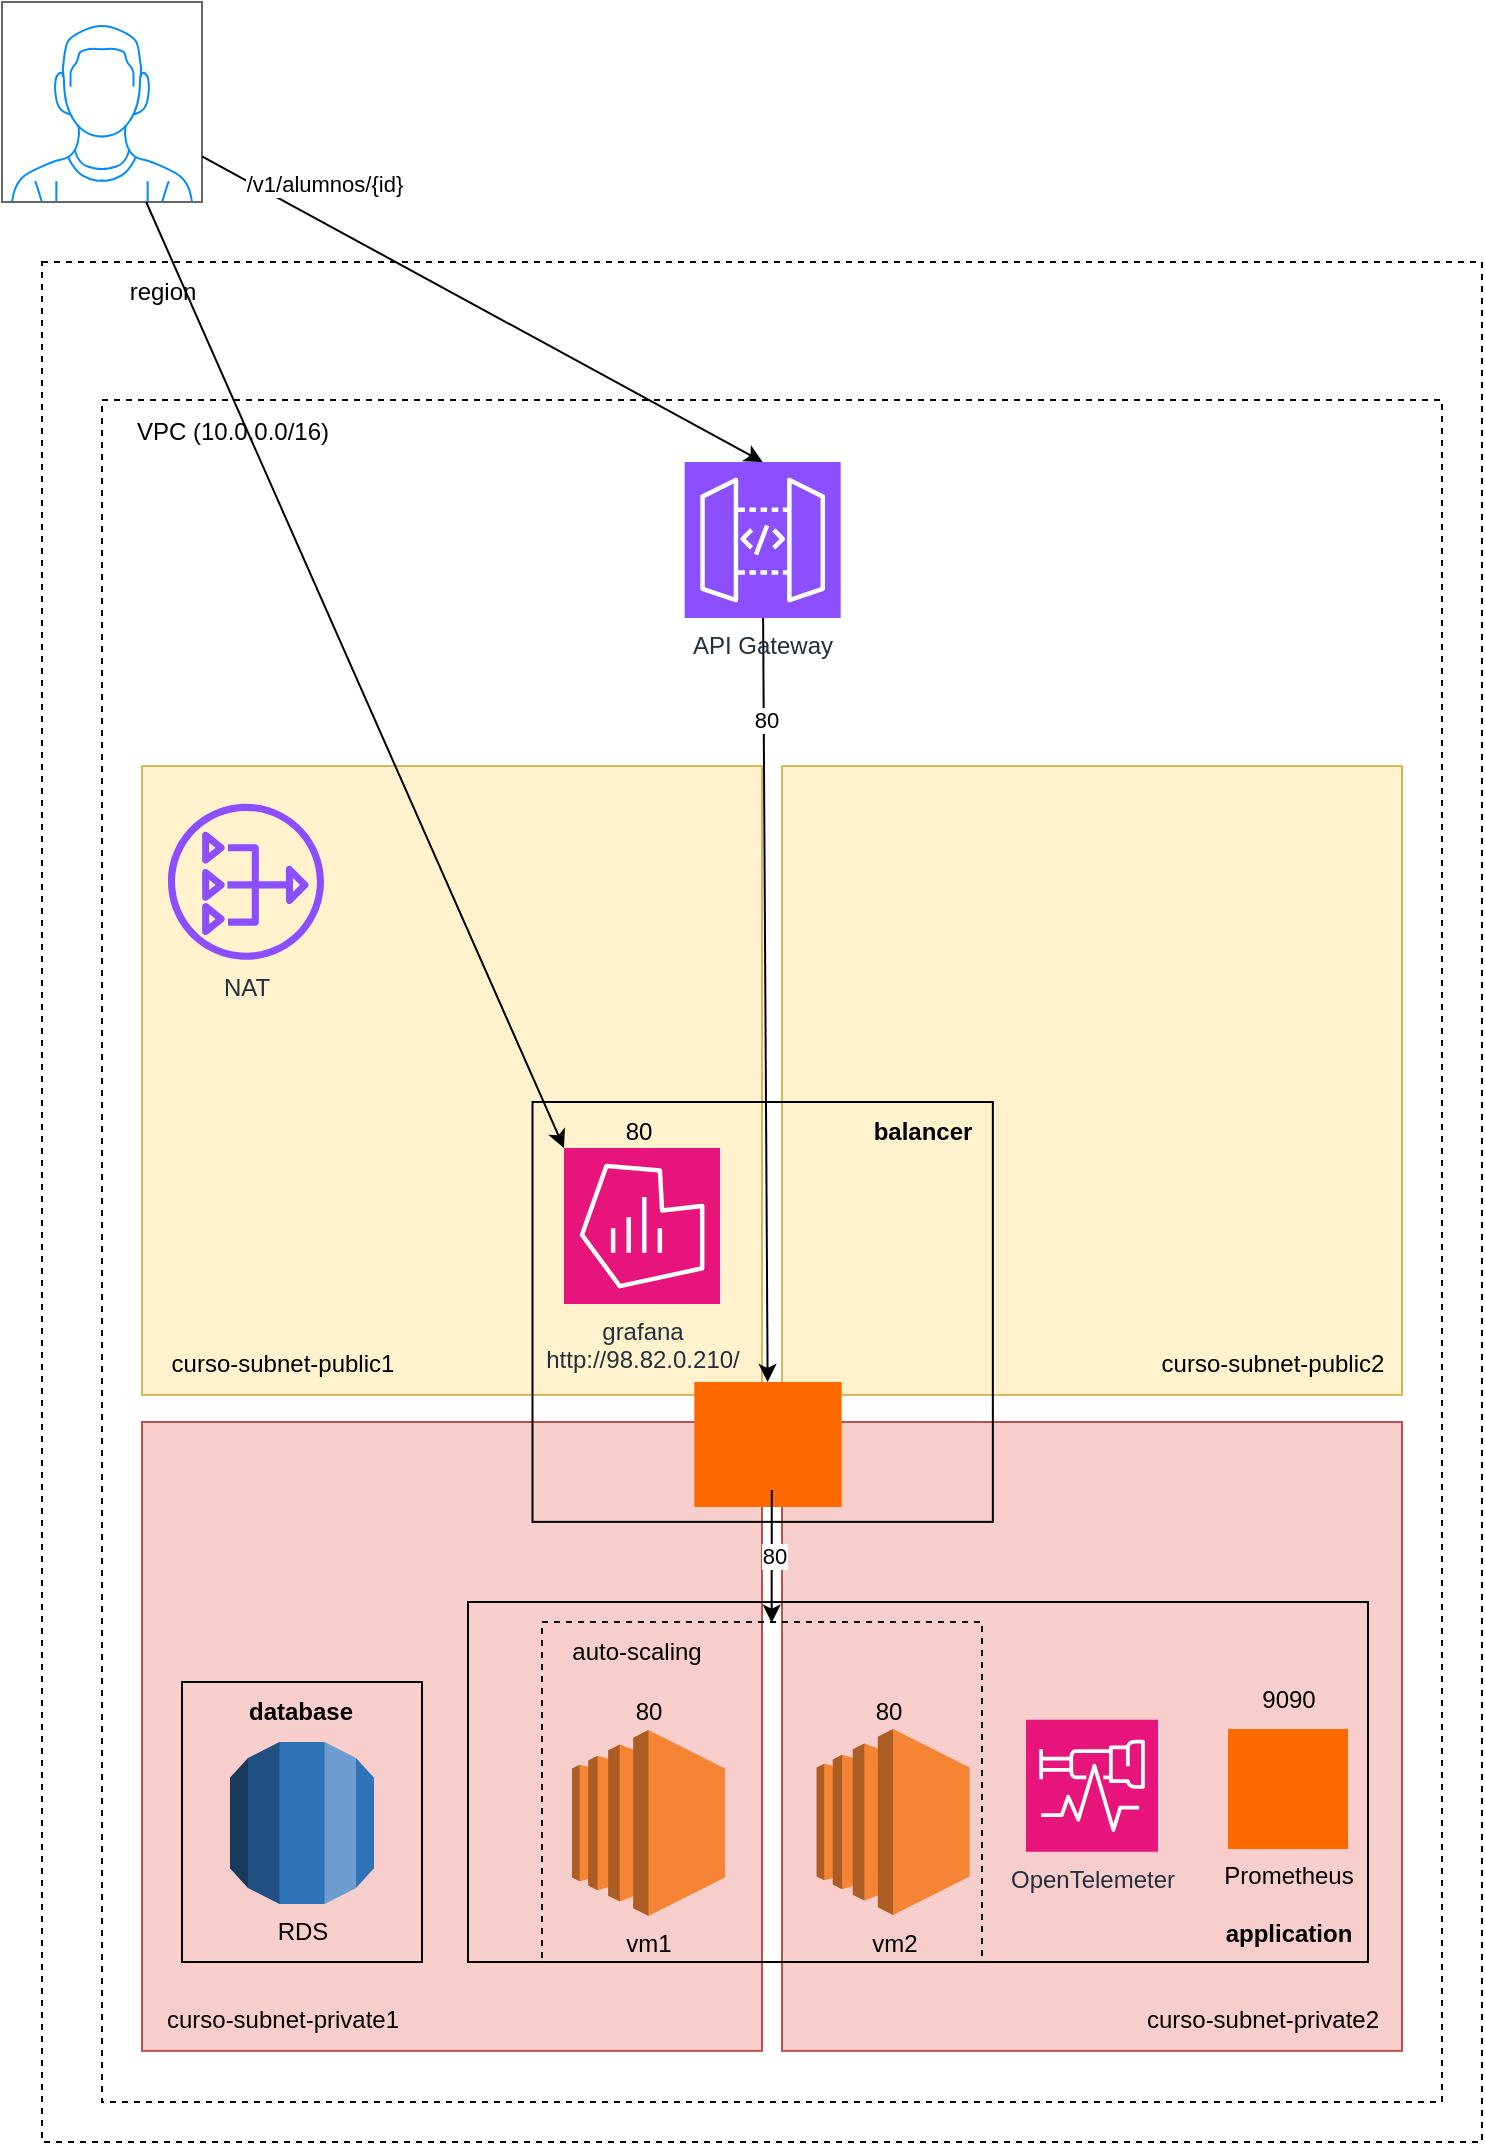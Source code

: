 <mxfile>
    <diagram id="O5_OK-cBUlsw6WzcZi0H" name="Page-1">
        <mxGraphModel dx="1431" dy="926" grid="1" gridSize="10" guides="1" tooltips="1" connect="1" arrows="1" fold="1" page="1" pageScale="1" pageWidth="850" pageHeight="1100" math="0" shadow="0">
            <root>
                <mxCell id="0"/>
                <mxCell id="1" parent="0"/>
                <mxCell id="45" value="" style="rounded=0;whiteSpace=wrap;html=1;fillColor=none;dashed=1;" vertex="1" parent="1">
                    <mxGeometry x="60" y="140" width="720" height="940" as="geometry"/>
                </mxCell>
                <mxCell id="43" value="" style="rounded=0;whiteSpace=wrap;html=1;fillColor=none;dashed=1;" vertex="1" parent="1">
                    <mxGeometry x="90" y="209" width="670" height="851" as="geometry"/>
                </mxCell>
                <mxCell id="9" value="" style="rounded=0;whiteSpace=wrap;html=1;fillColor=#fff2cc;strokeColor=#d6b656;" vertex="1" parent="1">
                    <mxGeometry x="110" y="392" width="310" height="314.45" as="geometry"/>
                </mxCell>
                <mxCell id="10" value="" style="rounded=0;whiteSpace=wrap;html=1;fillColor=#fff2cc;strokeColor=#d6b656;" vertex="1" parent="1">
                    <mxGeometry x="430" y="392" width="310" height="314.45" as="geometry"/>
                </mxCell>
                <mxCell id="11" value="" style="rounded=0;whiteSpace=wrap;html=1;fillColor=#f8cecc;strokeColor=#b85450;" vertex="1" parent="1">
                    <mxGeometry x="110" y="720" width="310" height="314.45" as="geometry"/>
                </mxCell>
                <mxCell id="12" value="" style="rounded=0;whiteSpace=wrap;html=1;fillColor=#f8cecc;strokeColor=#b85450;" vertex="1" parent="1">
                    <mxGeometry x="430" y="720" width="310" height="314.45" as="geometry"/>
                </mxCell>
                <mxCell id="13" value="curso-subnet-private1" style="text;html=1;align=center;verticalAlign=middle;resizable=0;points=[];autosize=1;strokeColor=none;fillColor=none;" vertex="1" parent="1">
                    <mxGeometry x="110" y="1004.45" width="140" height="30" as="geometry"/>
                </mxCell>
                <mxCell id="14" value="curso-subnet-private2" style="text;html=1;align=center;verticalAlign=middle;resizable=0;points=[];autosize=1;strokeColor=none;fillColor=none;" vertex="1" parent="1">
                    <mxGeometry x="600" y="1004.45" width="140" height="30" as="geometry"/>
                </mxCell>
                <mxCell id="15" value="curso-subnet-public1" style="text;html=1;align=center;verticalAlign=middle;resizable=0;points=[];autosize=1;strokeColor=none;fillColor=none;" vertex="1" parent="1">
                    <mxGeometry x="115" y="676.45" width="130" height="30" as="geometry"/>
                </mxCell>
                <mxCell id="17" value="curso-subnet-public2" style="text;html=1;align=center;verticalAlign=middle;resizable=0;points=[];autosize=1;strokeColor=none;fillColor=none;" vertex="1" parent="1">
                    <mxGeometry x="610" y="676.45" width="130" height="30" as="geometry"/>
                </mxCell>
                <mxCell id="6" value="RDS" style="outlineConnect=0;dashed=0;verticalLabelPosition=bottom;verticalAlign=top;align=center;html=1;shape=mxgraph.aws3.rds;fillColor=#2E73B8;gradientColor=none;" vertex="1" parent="1">
                    <mxGeometry x="154" y="880" width="72" height="81" as="geometry"/>
                </mxCell>
                <mxCell id="18" value="" style="rounded=0;whiteSpace=wrap;html=1;fillColor=none;" vertex="1" parent="1">
                    <mxGeometry x="130" y="850" width="120" height="140" as="geometry"/>
                </mxCell>
                <mxCell id="20" value="database" style="text;html=1;align=center;verticalAlign=middle;resizable=0;points=[];autosize=1;strokeColor=none;fillColor=none;fontStyle=1" vertex="1" parent="1">
                    <mxGeometry x="154" y="850" width="70" height="30" as="geometry"/>
                </mxCell>
                <mxCell id="21" value="" style="rounded=0;whiteSpace=wrap;html=1;fillColor=none;" vertex="1" parent="1">
                    <mxGeometry x="273" y="810" width="450" height="180" as="geometry"/>
                </mxCell>
                <mxCell id="23" value="application" style="text;html=1;align=center;verticalAlign=middle;resizable=0;points=[];autosize=1;strokeColor=none;fillColor=none;shadow=0;fontStyle=1" vertex="1" parent="1">
                    <mxGeometry x="643" y="961" width="80" height="30" as="geometry"/>
                </mxCell>
                <mxCell id="29" value="" style="rounded=0;whiteSpace=wrap;html=1;fillColor=none;" vertex="1" parent="1">
                    <mxGeometry x="305.25" y="560" width="230.17" height="209.93" as="geometry"/>
                </mxCell>
                <mxCell id="7" value="" style="points=[];aspect=fixed;html=1;align=center;shadow=0;dashed=0;fillColor=#FF6A00;strokeColor=none;shape=mxgraph.alibaba_cloud.alb_application_load_balancer_01;" vertex="1" parent="1">
                    <mxGeometry x="386.15" y="700" width="73.7" height="62.51" as="geometry"/>
                </mxCell>
                <mxCell id="4" value="grafana&lt;div&gt;http://98.82.0.210/&lt;/div&gt;" style="sketch=0;points=[[0,0,0],[0.25,0,0],[0.5,0,0],[0.75,0,0],[1,0,0],[0,1,0],[0.25,1,0],[0.5,1,0],[0.75,1,0],[1,1,0],[0,0.25,0],[0,0.5,0],[0,0.75,0],[1,0.25,0],[1,0.5,0],[1,0.75,0]];points=[[0,0,0],[0.25,0,0],[0.5,0,0],[0.75,0,0],[1,0,0],[0,1,0],[0.25,1,0],[0.5,1,0],[0.75,1,0],[1,1,0],[0,0.25,0],[0,0.5,0],[0,0.75,0],[1,0.25,0],[1,0.5,0],[1,0.75,0]];outlineConnect=0;fontColor=#232F3E;fillColor=#E7157B;strokeColor=#ffffff;dashed=0;verticalLabelPosition=bottom;verticalAlign=top;align=center;html=1;fontSize=12;fontStyle=0;aspect=fixed;shape=mxgraph.aws4.resourceIcon;resIcon=mxgraph.aws4.managed_service_for_grafana;" vertex="1" parent="1">
                    <mxGeometry x="321" y="583" width="78" height="78" as="geometry"/>
                </mxCell>
                <mxCell id="31" value="balancer" style="text;html=1;align=center;verticalAlign=middle;resizable=0;points=[];autosize=1;strokeColor=none;fillColor=none;shadow=0;fontStyle=1" vertex="1" parent="1">
                    <mxGeometry x="465.42" y="560" width="70" height="30" as="geometry"/>
                </mxCell>
                <mxCell id="32" style="edgeStyle=none;html=1;exitX=0.5;exitY=1;exitDx=0;exitDy=0;entryX=0.522;entryY=0.002;entryDx=0;entryDy=0;entryPerimeter=0;" edge="1" parent="1" target="52">
                    <mxGeometry relative="1" as="geometry">
                        <mxPoint x="424.895" y="754.0" as="sourcePoint"/>
                        <mxPoint x="425" y="800" as="targetPoint"/>
                    </mxGeometry>
                </mxCell>
                <mxCell id="34" value="80" style="edgeLabel;html=1;align=center;verticalAlign=middle;resizable=0;points=[];" vertex="1" connectable="0" parent="32">
                    <mxGeometry x="-0.007" y="1" relative="1" as="geometry">
                        <mxPoint as="offset"/>
                    </mxGeometry>
                </mxCell>
                <mxCell id="5" value="OpenTelemeter" style="sketch=0;points=[[0,0,0],[0.25,0,0],[0.5,0,0],[0.75,0,0],[1,0,0],[0,1,0],[0.25,1,0],[0.5,1,0],[0.75,1,0],[1,1,0],[0,0.25,0],[0,0.5,0],[0,0.75,0],[1,0.25,0],[1,0.5,0],[1,0.75,0]];points=[[0,0,0],[0.25,0,0],[0.5,0,0],[0.75,0,0],[1,0,0],[0,1,0],[0.25,1,0],[0.5,1,0],[0.75,1,0],[1,1,0],[0,0.25,0],[0,0.5,0],[0,0.75,0],[1,0.25,0],[1,0.5,0],[1,0.75,0]];outlineConnect=0;fontColor=#232F3E;fillColor=#E7157B;strokeColor=#ffffff;dashed=0;verticalLabelPosition=bottom;verticalAlign=top;align=center;html=1;fontSize=12;fontStyle=0;aspect=fixed;shape=mxgraph.aws4.resourceIcon;resIcon=mxgraph.aws4.distro_for_opentelemetry;" vertex="1" parent="1">
                    <mxGeometry x="552" y="868.9" width="66" height="66" as="geometry"/>
                </mxCell>
                <mxCell id="33" value="80" style="text;html=1;align=center;verticalAlign=middle;resizable=0;points=[];autosize=1;strokeColor=none;fillColor=none;" vertex="1" parent="1">
                    <mxGeometry x="338" y="560" width="40" height="30" as="geometry"/>
                </mxCell>
                <mxCell id="35" value="NAT" style="sketch=0;outlineConnect=0;fontColor=#232F3E;gradientColor=none;fillColor=#8C4FFF;strokeColor=none;dashed=0;verticalLabelPosition=bottom;verticalAlign=top;align=center;html=1;fontSize=12;fontStyle=0;aspect=fixed;pointerEvents=1;shape=mxgraph.aws4.nat_gateway;" vertex="1" parent="1">
                    <mxGeometry x="123" y="410.9" width="78" height="78" as="geometry"/>
                </mxCell>
                <mxCell id="3" value="&lt;div&gt;&lt;br&gt;&lt;/div&gt;&lt;div&gt;&lt;br&gt;&lt;/div&gt;&lt;div&gt;&lt;br&gt;&lt;/div&gt;&lt;div&gt;&lt;br&gt;&lt;/div&gt;&lt;div&gt;&lt;br&gt;&lt;/div&gt;&lt;div&gt;&lt;br&gt;&lt;/div&gt;&lt;div&gt;Prometheus&lt;/div&gt;" style="points=[];aspect=fixed;html=1;align=center;shadow=0;dashed=0;fillColor=#FF6A00;strokeColor=none;shape=mxgraph.alibaba_cloud.prometheus;" vertex="1" parent="1">
                    <mxGeometry x="653" y="873.5" width="60" height="60" as="geometry"/>
                </mxCell>
                <mxCell id="36" value="9090" style="text;html=1;align=center;verticalAlign=middle;resizable=0;points=[];autosize=1;strokeColor=none;fillColor=none;" vertex="1" parent="1">
                    <mxGeometry x="658" y="844" width="50" height="30" as="geometry"/>
                </mxCell>
                <mxCell id="38" style="edgeStyle=none;html=1;" edge="1" parent="1" source="37" target="7">
                    <mxGeometry relative="1" as="geometry"/>
                </mxCell>
                <mxCell id="41" value="80" style="edgeLabel;html=1;align=center;verticalAlign=middle;resizable=0;points=[];" vertex="1" connectable="0" parent="38">
                    <mxGeometry x="-0.733" y="1" relative="1" as="geometry">
                        <mxPoint as="offset"/>
                    </mxGeometry>
                </mxCell>
                <mxCell id="37" value="API Gateway" style="sketch=0;points=[[0,0,0],[0.25,0,0],[0.5,0,0],[0.75,0,0],[1,0,0],[0,1,0],[0.25,1,0],[0.5,1,0],[0.75,1,0],[1,1,0],[0,0.25,0],[0,0.5,0],[0,0.75,0],[1,0.25,0],[1,0.5,0],[1,0.75,0]];outlineConnect=0;fontColor=#232F3E;fillColor=#8C4FFF;strokeColor=#ffffff;dashed=0;verticalLabelPosition=bottom;verticalAlign=top;align=center;html=1;fontSize=12;fontStyle=0;aspect=fixed;shape=mxgraph.aws4.resourceIcon;resIcon=mxgraph.aws4.api_gateway;" vertex="1" parent="1">
                    <mxGeometry x="381.33" y="240" width="78" height="78" as="geometry"/>
                </mxCell>
                <mxCell id="42" value="" style="verticalLabelPosition=bottom;shadow=0;dashed=0;align=center;html=1;verticalAlign=top;strokeWidth=1;shape=mxgraph.mockup.containers.userMale;strokeColor=#666666;strokeColor2=#008cff;" vertex="1" parent="1">
                    <mxGeometry x="40" y="10" width="100" height="100" as="geometry"/>
                </mxCell>
                <mxCell id="44" value="VPC (10.0.0.0/16)" style="text;html=1;align=center;verticalAlign=middle;resizable=0;points=[];autosize=1;strokeColor=none;fillColor=none;" vertex="1" parent="1">
                    <mxGeometry x="95" y="210.0" width="120" height="30" as="geometry"/>
                </mxCell>
                <mxCell id="46" value="region" style="text;html=1;align=center;verticalAlign=middle;resizable=0;points=[];autosize=1;strokeColor=none;fillColor=none;" vertex="1" parent="1">
                    <mxGeometry x="90" y="140.0" width="60" height="30" as="geometry"/>
                </mxCell>
                <mxCell id="47" style="edgeStyle=none;html=1;entryX=0.5;entryY=0;entryDx=0;entryDy=0;entryPerimeter=0;" edge="1" parent="1" source="42" target="37">
                    <mxGeometry relative="1" as="geometry"/>
                </mxCell>
                <mxCell id="50" value="/v1/alumnos/{id}" style="edgeLabel;html=1;align=center;verticalAlign=middle;resizable=0;points=[];" vertex="1" connectable="0" parent="47">
                    <mxGeometry x="-0.758" y="-2" relative="1" as="geometry">
                        <mxPoint x="28" y="-7" as="offset"/>
                    </mxGeometry>
                </mxCell>
                <mxCell id="48" style="edgeStyle=none;html=1;entryX=0;entryY=0;entryDx=0;entryDy=0;entryPerimeter=0;" edge="1" parent="1" source="42" target="4">
                    <mxGeometry relative="1" as="geometry"/>
                </mxCell>
                <mxCell id="52" value="" style="rounded=0;whiteSpace=wrap;html=1;fillColor=none;dashed=1;" vertex="1" parent="1">
                    <mxGeometry x="310" y="820" width="220" height="170" as="geometry"/>
                </mxCell>
                <mxCell id="8" value="vm1" style="outlineConnect=0;dashed=0;verticalLabelPosition=bottom;verticalAlign=top;align=center;html=1;shape=mxgraph.aws3.ec2;fillColor=#F58534;gradientColor=none;" vertex="1" parent="1">
                    <mxGeometry x="325" y="874" width="76.5" height="93" as="geometry"/>
                </mxCell>
                <mxCell id="22" value="vm2" style="outlineConnect=0;dashed=0;verticalLabelPosition=bottom;verticalAlign=top;align=center;html=1;shape=mxgraph.aws3.ec2;fillColor=#F58534;gradientColor=none;" vertex="1" parent="1">
                    <mxGeometry x="447.3" y="873.5" width="76.5" height="93" as="geometry"/>
                </mxCell>
                <mxCell id="26" value="80" style="text;html=1;align=center;verticalAlign=middle;resizable=0;points=[];autosize=1;strokeColor=none;fillColor=none;" vertex="1" parent="1">
                    <mxGeometry x="343.25" y="850" width="40" height="30" as="geometry"/>
                </mxCell>
                <mxCell id="27" value="80" style="text;html=1;align=center;verticalAlign=middle;resizable=0;points=[];autosize=1;strokeColor=none;fillColor=none;" vertex="1" parent="1">
                    <mxGeometry x="462.55" y="850" width="40" height="30" as="geometry"/>
                </mxCell>
                <mxCell id="57" value="auto-scaling" style="text;html=1;align=center;verticalAlign=middle;resizable=0;points=[];autosize=1;strokeColor=none;fillColor=none;" vertex="1" parent="1">
                    <mxGeometry x="312" y="820" width="90" height="30" as="geometry"/>
                </mxCell>
            </root>
        </mxGraphModel>
    </diagram>
</mxfile>